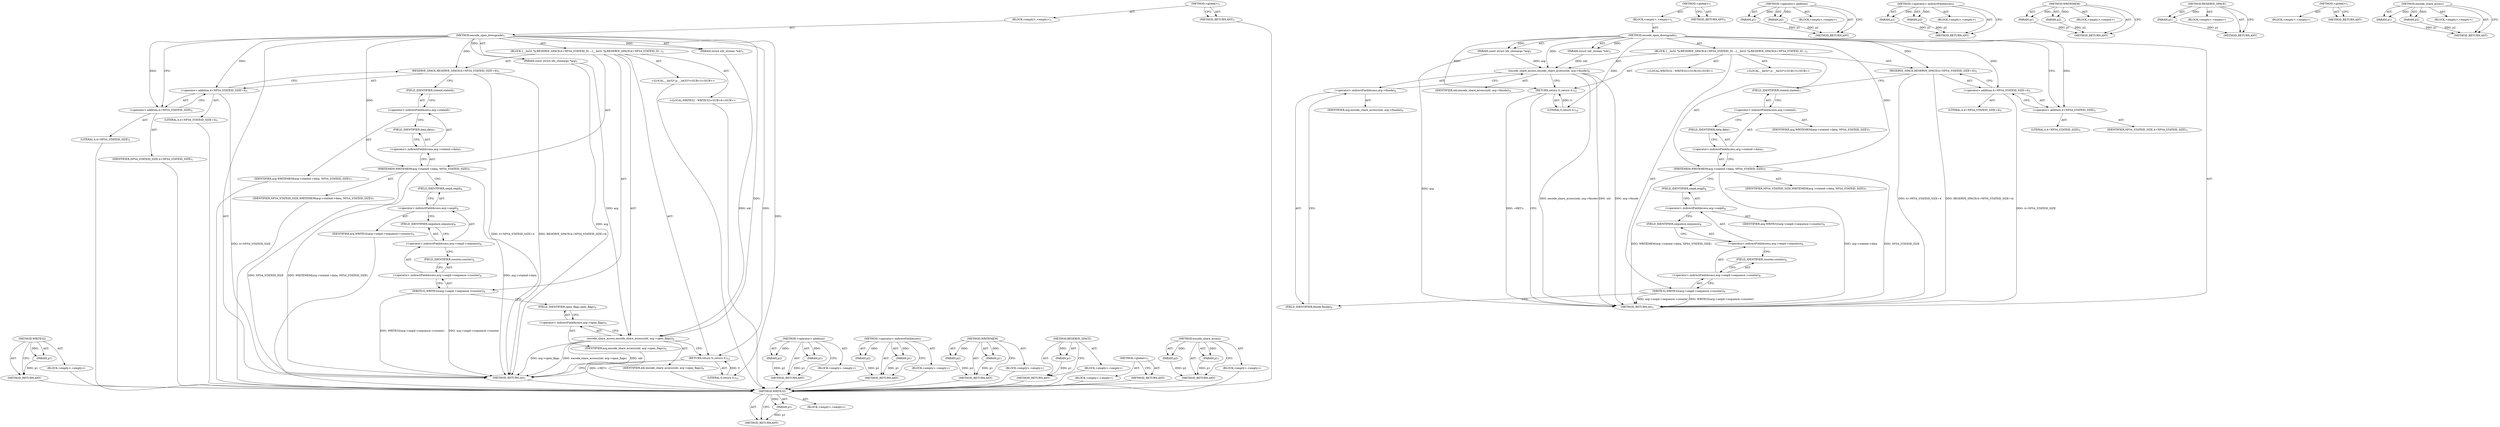 digraph "encode_share_access" {
vulnerable_86 [label=<(METHOD,WRITE32)>];
vulnerable_87 [label=<(PARAM,p1)>];
vulnerable_88 [label=<(BLOCK,&lt;empty&gt;,&lt;empty&gt;)>];
vulnerable_89 [label=<(METHOD_RETURN,ANY)>];
vulnerable_6 [label=<(METHOD,&lt;global&gt;)<SUB>1</SUB>>];
vulnerable_7 [label=<(BLOCK,&lt;empty&gt;,&lt;empty&gt;)<SUB>1</SUB>>];
vulnerable_8 [label=<(METHOD,encode_open_downgrade)<SUB>1</SUB>>];
vulnerable_9 [label=<(PARAM,struct xdr_stream *xdr)<SUB>1</SUB>>];
vulnerable_10 [label=<(PARAM,const struct nfs_closeargs *arg)<SUB>1</SUB>>];
vulnerable_11 [label=<(BLOCK,{
	__be32 *p;

	RESERVE_SPACE(4+NFS4_STATEID_SI...,{
	__be32 *p;

	RESERVE_SPACE(4+NFS4_STATEID_SI...)<SUB>2</SUB>>];
vulnerable_12 [label="<(LOCAL,__be32* p: __be32*)<SUB>3</SUB>>"];
vulnerable_13 [label=<(RESERVE_SPACE,RESERVE_SPACE(4+NFS4_STATEID_SIZE+4))<SUB>5</SUB>>];
vulnerable_14 [label=<(&lt;operator&gt;.addition,4+NFS4_STATEID_SIZE+4)<SUB>5</SUB>>];
vulnerable_15 [label=<(&lt;operator&gt;.addition,4+NFS4_STATEID_SIZE)<SUB>5</SUB>>];
vulnerable_16 [label=<(LITERAL,4,4+NFS4_STATEID_SIZE)<SUB>5</SUB>>];
vulnerable_17 [label=<(IDENTIFIER,NFS4_STATEID_SIZE,4+NFS4_STATEID_SIZE)<SUB>5</SUB>>];
vulnerable_18 [label=<(LITERAL,4,4+NFS4_STATEID_SIZE+4)<SUB>5</SUB>>];
vulnerable_19 [label="<(LOCAL,WRITE32 : WRITE32)<SUB>6</SUB>>"];
vulnerable_20 [label=<(WRITEMEM,WRITEMEM(arg-&gt;stateid-&gt;data, NFS4_STATEID_SIZE))<SUB>7</SUB>>];
vulnerable_21 [label=<(&lt;operator&gt;.indirectFieldAccess,arg-&gt;stateid-&gt;data)<SUB>7</SUB>>];
vulnerable_22 [label=<(&lt;operator&gt;.indirectFieldAccess,arg-&gt;stateid)<SUB>7</SUB>>];
vulnerable_23 [label=<(IDENTIFIER,arg,WRITEMEM(arg-&gt;stateid-&gt;data, NFS4_STATEID_SIZE))<SUB>7</SUB>>];
vulnerable_24 [label=<(FIELD_IDENTIFIER,stateid,stateid)<SUB>7</SUB>>];
vulnerable_25 [label=<(FIELD_IDENTIFIER,data,data)<SUB>7</SUB>>];
vulnerable_26 [label=<(IDENTIFIER,NFS4_STATEID_SIZE,WRITEMEM(arg-&gt;stateid-&gt;data, NFS4_STATEID_SIZE))<SUB>7</SUB>>];
vulnerable_27 [label=<(WRITE32,WRITE32(arg-&gt;seqid-&gt;sequence-&gt;counter))<SUB>8</SUB>>];
vulnerable_28 [label=<(&lt;operator&gt;.indirectFieldAccess,arg-&gt;seqid-&gt;sequence-&gt;counter)<SUB>8</SUB>>];
vulnerable_29 [label=<(&lt;operator&gt;.indirectFieldAccess,arg-&gt;seqid-&gt;sequence)<SUB>8</SUB>>];
vulnerable_30 [label=<(&lt;operator&gt;.indirectFieldAccess,arg-&gt;seqid)<SUB>8</SUB>>];
vulnerable_31 [label=<(IDENTIFIER,arg,WRITE32(arg-&gt;seqid-&gt;sequence-&gt;counter))<SUB>8</SUB>>];
vulnerable_32 [label=<(FIELD_IDENTIFIER,seqid,seqid)<SUB>8</SUB>>];
vulnerable_33 [label=<(FIELD_IDENTIFIER,sequence,sequence)<SUB>8</SUB>>];
vulnerable_34 [label=<(FIELD_IDENTIFIER,counter,counter)<SUB>8</SUB>>];
vulnerable_35 [label=<(encode_share_access,encode_share_access(xdr, arg-&gt;open_flags))<SUB>9</SUB>>];
vulnerable_36 [label=<(IDENTIFIER,xdr,encode_share_access(xdr, arg-&gt;open_flags))<SUB>9</SUB>>];
vulnerable_37 [label=<(&lt;operator&gt;.indirectFieldAccess,arg-&gt;open_flags)<SUB>9</SUB>>];
vulnerable_38 [label=<(IDENTIFIER,arg,encode_share_access(xdr, arg-&gt;open_flags))<SUB>9</SUB>>];
vulnerable_39 [label=<(FIELD_IDENTIFIER,open_flags,open_flags)<SUB>9</SUB>>];
vulnerable_40 [label=<(RETURN,return 0;,return 0;)<SUB>10</SUB>>];
vulnerable_41 [label=<(LITERAL,0,return 0;)<SUB>10</SUB>>];
vulnerable_42 [label=<(METHOD_RETURN,int)<SUB>1</SUB>>];
vulnerable_44 [label=<(METHOD_RETURN,ANY)<SUB>1</SUB>>];
vulnerable_71 [label=<(METHOD,&lt;operator&gt;.addition)>];
vulnerable_72 [label=<(PARAM,p1)>];
vulnerable_73 [label=<(PARAM,p2)>];
vulnerable_74 [label=<(BLOCK,&lt;empty&gt;,&lt;empty&gt;)>];
vulnerable_75 [label=<(METHOD_RETURN,ANY)>];
vulnerable_81 [label=<(METHOD,&lt;operator&gt;.indirectFieldAccess)>];
vulnerable_82 [label=<(PARAM,p1)>];
vulnerable_83 [label=<(PARAM,p2)>];
vulnerable_84 [label=<(BLOCK,&lt;empty&gt;,&lt;empty&gt;)>];
vulnerable_85 [label=<(METHOD_RETURN,ANY)>];
vulnerable_76 [label=<(METHOD,WRITEMEM)>];
vulnerable_77 [label=<(PARAM,p1)>];
vulnerable_78 [label=<(PARAM,p2)>];
vulnerable_79 [label=<(BLOCK,&lt;empty&gt;,&lt;empty&gt;)>];
vulnerable_80 [label=<(METHOD_RETURN,ANY)>];
vulnerable_67 [label=<(METHOD,RESERVE_SPACE)>];
vulnerable_68 [label=<(PARAM,p1)>];
vulnerable_69 [label=<(BLOCK,&lt;empty&gt;,&lt;empty&gt;)>];
vulnerable_70 [label=<(METHOD_RETURN,ANY)>];
vulnerable_61 [label=<(METHOD,&lt;global&gt;)<SUB>1</SUB>>];
vulnerable_62 [label=<(BLOCK,&lt;empty&gt;,&lt;empty&gt;)>];
vulnerable_63 [label=<(METHOD_RETURN,ANY)>];
vulnerable_90 [label=<(METHOD,encode_share_access)>];
vulnerable_91 [label=<(PARAM,p1)>];
vulnerable_92 [label=<(PARAM,p2)>];
vulnerable_93 [label=<(BLOCK,&lt;empty&gt;,&lt;empty&gt;)>];
vulnerable_94 [label=<(METHOD_RETURN,ANY)>];
fixed_86 [label=<(METHOD,WRITE32)>];
fixed_87 [label=<(PARAM,p1)>];
fixed_88 [label=<(BLOCK,&lt;empty&gt;,&lt;empty&gt;)>];
fixed_89 [label=<(METHOD_RETURN,ANY)>];
fixed_6 [label=<(METHOD,&lt;global&gt;)<SUB>1</SUB>>];
fixed_7 [label=<(BLOCK,&lt;empty&gt;,&lt;empty&gt;)<SUB>1</SUB>>];
fixed_8 [label=<(METHOD,encode_open_downgrade)<SUB>1</SUB>>];
fixed_9 [label=<(PARAM,struct xdr_stream *xdr)<SUB>1</SUB>>];
fixed_10 [label=<(PARAM,const struct nfs_closeargs *arg)<SUB>1</SUB>>];
fixed_11 [label=<(BLOCK,{
	__be32 *p;

	RESERVE_SPACE(4+NFS4_STATEID_SI...,{
	__be32 *p;

	RESERVE_SPACE(4+NFS4_STATEID_SI...)<SUB>2</SUB>>];
fixed_12 [label="<(LOCAL,__be32* p: __be32*)<SUB>3</SUB>>"];
fixed_13 [label=<(RESERVE_SPACE,RESERVE_SPACE(4+NFS4_STATEID_SIZE+4))<SUB>5</SUB>>];
fixed_14 [label=<(&lt;operator&gt;.addition,4+NFS4_STATEID_SIZE+4)<SUB>5</SUB>>];
fixed_15 [label=<(&lt;operator&gt;.addition,4+NFS4_STATEID_SIZE)<SUB>5</SUB>>];
fixed_16 [label=<(LITERAL,4,4+NFS4_STATEID_SIZE)<SUB>5</SUB>>];
fixed_17 [label=<(IDENTIFIER,NFS4_STATEID_SIZE,4+NFS4_STATEID_SIZE)<SUB>5</SUB>>];
fixed_18 [label=<(LITERAL,4,4+NFS4_STATEID_SIZE+4)<SUB>5</SUB>>];
fixed_19 [label="<(LOCAL,WRITE32 : WRITE32)<SUB>6</SUB>>"];
fixed_20 [label=<(WRITEMEM,WRITEMEM(arg-&gt;stateid-&gt;data, NFS4_STATEID_SIZE))<SUB>7</SUB>>];
fixed_21 [label=<(&lt;operator&gt;.indirectFieldAccess,arg-&gt;stateid-&gt;data)<SUB>7</SUB>>];
fixed_22 [label=<(&lt;operator&gt;.indirectFieldAccess,arg-&gt;stateid)<SUB>7</SUB>>];
fixed_23 [label=<(IDENTIFIER,arg,WRITEMEM(arg-&gt;stateid-&gt;data, NFS4_STATEID_SIZE))<SUB>7</SUB>>];
fixed_24 [label=<(FIELD_IDENTIFIER,stateid,stateid)<SUB>7</SUB>>];
fixed_25 [label=<(FIELD_IDENTIFIER,data,data)<SUB>7</SUB>>];
fixed_26 [label=<(IDENTIFIER,NFS4_STATEID_SIZE,WRITEMEM(arg-&gt;stateid-&gt;data, NFS4_STATEID_SIZE))<SUB>7</SUB>>];
fixed_27 [label=<(WRITE32,WRITE32(arg-&gt;seqid-&gt;sequence-&gt;counter))<SUB>8</SUB>>];
fixed_28 [label=<(&lt;operator&gt;.indirectFieldAccess,arg-&gt;seqid-&gt;sequence-&gt;counter)<SUB>8</SUB>>];
fixed_29 [label=<(&lt;operator&gt;.indirectFieldAccess,arg-&gt;seqid-&gt;sequence)<SUB>8</SUB>>];
fixed_30 [label=<(&lt;operator&gt;.indirectFieldAccess,arg-&gt;seqid)<SUB>8</SUB>>];
fixed_31 [label=<(IDENTIFIER,arg,WRITE32(arg-&gt;seqid-&gt;sequence-&gt;counter))<SUB>8</SUB>>];
fixed_32 [label=<(FIELD_IDENTIFIER,seqid,seqid)<SUB>8</SUB>>];
fixed_33 [label=<(FIELD_IDENTIFIER,sequence,sequence)<SUB>8</SUB>>];
fixed_34 [label=<(FIELD_IDENTIFIER,counter,counter)<SUB>8</SUB>>];
fixed_35 [label=<(encode_share_access,encode_share_access(xdr, arg-&gt;fmode))<SUB>9</SUB>>];
fixed_36 [label=<(IDENTIFIER,xdr,encode_share_access(xdr, arg-&gt;fmode))<SUB>9</SUB>>];
fixed_37 [label=<(&lt;operator&gt;.indirectFieldAccess,arg-&gt;fmode)<SUB>9</SUB>>];
fixed_38 [label=<(IDENTIFIER,arg,encode_share_access(xdr, arg-&gt;fmode))<SUB>9</SUB>>];
fixed_39 [label=<(FIELD_IDENTIFIER,fmode,fmode)<SUB>9</SUB>>];
fixed_40 [label=<(RETURN,return 0;,return 0;)<SUB>10</SUB>>];
fixed_41 [label=<(LITERAL,0,return 0;)<SUB>10</SUB>>];
fixed_42 [label=<(METHOD_RETURN,int)<SUB>1</SUB>>];
fixed_44 [label=<(METHOD_RETURN,ANY)<SUB>1</SUB>>];
fixed_71 [label=<(METHOD,&lt;operator&gt;.addition)>];
fixed_72 [label=<(PARAM,p1)>];
fixed_73 [label=<(PARAM,p2)>];
fixed_74 [label=<(BLOCK,&lt;empty&gt;,&lt;empty&gt;)>];
fixed_75 [label=<(METHOD_RETURN,ANY)>];
fixed_81 [label=<(METHOD,&lt;operator&gt;.indirectFieldAccess)>];
fixed_82 [label=<(PARAM,p1)>];
fixed_83 [label=<(PARAM,p2)>];
fixed_84 [label=<(BLOCK,&lt;empty&gt;,&lt;empty&gt;)>];
fixed_85 [label=<(METHOD_RETURN,ANY)>];
fixed_76 [label=<(METHOD,WRITEMEM)>];
fixed_77 [label=<(PARAM,p1)>];
fixed_78 [label=<(PARAM,p2)>];
fixed_79 [label=<(BLOCK,&lt;empty&gt;,&lt;empty&gt;)>];
fixed_80 [label=<(METHOD_RETURN,ANY)>];
fixed_67 [label=<(METHOD,RESERVE_SPACE)>];
fixed_68 [label=<(PARAM,p1)>];
fixed_69 [label=<(BLOCK,&lt;empty&gt;,&lt;empty&gt;)>];
fixed_70 [label=<(METHOD_RETURN,ANY)>];
fixed_61 [label=<(METHOD,&lt;global&gt;)<SUB>1</SUB>>];
fixed_62 [label=<(BLOCK,&lt;empty&gt;,&lt;empty&gt;)>];
fixed_63 [label=<(METHOD_RETURN,ANY)>];
fixed_90 [label=<(METHOD,encode_share_access)>];
fixed_91 [label=<(PARAM,p1)>];
fixed_92 [label=<(PARAM,p2)>];
fixed_93 [label=<(BLOCK,&lt;empty&gt;,&lt;empty&gt;)>];
fixed_94 [label=<(METHOD_RETURN,ANY)>];
vulnerable_86 -> vulnerable_87  [key=0, label="AST: "];
vulnerable_86 -> vulnerable_87  [key=1, label="DDG: "];
vulnerable_86 -> vulnerable_88  [key=0, label="AST: "];
vulnerable_86 -> vulnerable_89  [key=0, label="AST: "];
vulnerable_86 -> vulnerable_89  [key=1, label="CFG: "];
vulnerable_87 -> vulnerable_89  [key=0, label="DDG: p1"];
vulnerable_88 -> fixed_86  [key=0];
vulnerable_89 -> fixed_86  [key=0];
vulnerable_6 -> vulnerable_7  [key=0, label="AST: "];
vulnerable_6 -> vulnerable_44  [key=0, label="AST: "];
vulnerable_6 -> vulnerable_44  [key=1, label="CFG: "];
vulnerable_7 -> vulnerable_8  [key=0, label="AST: "];
vulnerable_8 -> vulnerable_9  [key=0, label="AST: "];
vulnerable_8 -> vulnerable_9  [key=1, label="DDG: "];
vulnerable_8 -> vulnerable_10  [key=0, label="AST: "];
vulnerable_8 -> vulnerable_10  [key=1, label="DDG: "];
vulnerable_8 -> vulnerable_11  [key=0, label="AST: "];
vulnerable_8 -> vulnerable_42  [key=0, label="AST: "];
vulnerable_8 -> vulnerable_15  [key=0, label="CFG: "];
vulnerable_8 -> vulnerable_15  [key=1, label="DDG: "];
vulnerable_8 -> vulnerable_40  [key=0, label="DDG: "];
vulnerable_8 -> vulnerable_13  [key=0, label="DDG: "];
vulnerable_8 -> vulnerable_20  [key=0, label="DDG: "];
vulnerable_8 -> vulnerable_35  [key=0, label="DDG: "];
vulnerable_8 -> vulnerable_41  [key=0, label="DDG: "];
vulnerable_8 -> vulnerable_14  [key=0, label="DDG: "];
vulnerable_9 -> vulnerable_35  [key=0, label="DDG: xdr"];
vulnerable_10 -> vulnerable_42  [key=0, label="DDG: arg"];
vulnerable_10 -> vulnerable_35  [key=0, label="DDG: arg"];
vulnerable_11 -> vulnerable_12  [key=0, label="AST: "];
vulnerable_11 -> vulnerable_13  [key=0, label="AST: "];
vulnerable_11 -> vulnerable_19  [key=0, label="AST: "];
vulnerable_11 -> vulnerable_20  [key=0, label="AST: "];
vulnerable_11 -> vulnerable_27  [key=0, label="AST: "];
vulnerable_11 -> vulnerable_35  [key=0, label="AST: "];
vulnerable_11 -> vulnerable_40  [key=0, label="AST: "];
vulnerable_12 -> fixed_86  [key=0];
vulnerable_13 -> vulnerable_14  [key=0, label="AST: "];
vulnerable_13 -> vulnerable_24  [key=0, label="CFG: "];
vulnerable_13 -> vulnerable_42  [key=0, label="DDG: 4+NFS4_STATEID_SIZE+4"];
vulnerable_13 -> vulnerable_42  [key=1, label="DDG: RESERVE_SPACE(4+NFS4_STATEID_SIZE+4)"];
vulnerable_14 -> vulnerable_15  [key=0, label="AST: "];
vulnerable_14 -> vulnerable_18  [key=0, label="AST: "];
vulnerable_14 -> vulnerable_13  [key=0, label="CFG: "];
vulnerable_14 -> vulnerable_42  [key=0, label="DDG: 4+NFS4_STATEID_SIZE"];
vulnerable_15 -> vulnerable_16  [key=0, label="AST: "];
vulnerable_15 -> vulnerable_17  [key=0, label="AST: "];
vulnerable_15 -> vulnerable_14  [key=0, label="CFG: "];
vulnerable_16 -> fixed_86  [key=0];
vulnerable_17 -> fixed_86  [key=0];
vulnerable_18 -> fixed_86  [key=0];
vulnerable_19 -> fixed_86  [key=0];
vulnerable_20 -> vulnerable_21  [key=0, label="AST: "];
vulnerable_20 -> vulnerable_26  [key=0, label="AST: "];
vulnerable_20 -> vulnerable_32  [key=0, label="CFG: "];
vulnerable_20 -> vulnerable_42  [key=0, label="DDG: arg-&gt;stateid-&gt;data"];
vulnerable_20 -> vulnerable_42  [key=1, label="DDG: NFS4_STATEID_SIZE"];
vulnerable_20 -> vulnerable_42  [key=2, label="DDG: WRITEMEM(arg-&gt;stateid-&gt;data, NFS4_STATEID_SIZE)"];
vulnerable_21 -> vulnerable_22  [key=0, label="AST: "];
vulnerable_21 -> vulnerable_25  [key=0, label="AST: "];
vulnerable_21 -> vulnerable_20  [key=0, label="CFG: "];
vulnerable_22 -> vulnerable_23  [key=0, label="AST: "];
vulnerable_22 -> vulnerable_24  [key=0, label="AST: "];
vulnerable_22 -> vulnerable_25  [key=0, label="CFG: "];
vulnerable_23 -> fixed_86  [key=0];
vulnerable_24 -> vulnerable_22  [key=0, label="CFG: "];
vulnerable_25 -> vulnerable_21  [key=0, label="CFG: "];
vulnerable_26 -> fixed_86  [key=0];
vulnerable_27 -> vulnerable_28  [key=0, label="AST: "];
vulnerable_27 -> vulnerable_39  [key=0, label="CFG: "];
vulnerable_27 -> vulnerable_42  [key=0, label="DDG: arg-&gt;seqid-&gt;sequence-&gt;counter"];
vulnerable_27 -> vulnerable_42  [key=1, label="DDG: WRITE32(arg-&gt;seqid-&gt;sequence-&gt;counter)"];
vulnerable_28 -> vulnerable_29  [key=0, label="AST: "];
vulnerable_28 -> vulnerable_34  [key=0, label="AST: "];
vulnerable_28 -> vulnerable_27  [key=0, label="CFG: "];
vulnerable_29 -> vulnerable_30  [key=0, label="AST: "];
vulnerable_29 -> vulnerable_33  [key=0, label="AST: "];
vulnerable_29 -> vulnerable_34  [key=0, label="CFG: "];
vulnerable_30 -> vulnerable_31  [key=0, label="AST: "];
vulnerable_30 -> vulnerable_32  [key=0, label="AST: "];
vulnerable_30 -> vulnerable_33  [key=0, label="CFG: "];
vulnerable_31 -> fixed_86  [key=0];
vulnerable_32 -> vulnerable_30  [key=0, label="CFG: "];
vulnerable_33 -> vulnerable_29  [key=0, label="CFG: "];
vulnerable_34 -> vulnerable_28  [key=0, label="CFG: "];
vulnerable_35 -> vulnerable_36  [key=0, label="AST: "];
vulnerable_35 -> vulnerable_37  [key=0, label="AST: "];
vulnerable_35 -> vulnerable_40  [key=0, label="CFG: "];
vulnerable_35 -> vulnerable_42  [key=0, label="DDG: xdr"];
vulnerable_35 -> vulnerable_42  [key=1, label="DDG: arg-&gt;open_flags"];
vulnerable_35 -> vulnerable_42  [key=2, label="DDG: encode_share_access(xdr, arg-&gt;open_flags)"];
vulnerable_36 -> fixed_86  [key=0];
vulnerable_37 -> vulnerable_38  [key=0, label="AST: "];
vulnerable_37 -> vulnerable_39  [key=0, label="AST: "];
vulnerable_37 -> vulnerable_35  [key=0, label="CFG: "];
vulnerable_38 -> fixed_86  [key=0];
vulnerable_39 -> vulnerable_37  [key=0, label="CFG: "];
vulnerable_40 -> vulnerable_41  [key=0, label="AST: "];
vulnerable_40 -> vulnerable_42  [key=0, label="CFG: "];
vulnerable_40 -> vulnerable_42  [key=1, label="DDG: &lt;RET&gt;"];
vulnerable_41 -> vulnerable_40  [key=0, label="DDG: 0"];
vulnerable_42 -> fixed_86  [key=0];
vulnerable_44 -> fixed_86  [key=0];
vulnerable_71 -> vulnerable_72  [key=0, label="AST: "];
vulnerable_71 -> vulnerable_72  [key=1, label="DDG: "];
vulnerable_71 -> vulnerable_74  [key=0, label="AST: "];
vulnerable_71 -> vulnerable_73  [key=0, label="AST: "];
vulnerable_71 -> vulnerable_73  [key=1, label="DDG: "];
vulnerable_71 -> vulnerable_75  [key=0, label="AST: "];
vulnerable_71 -> vulnerable_75  [key=1, label="CFG: "];
vulnerable_72 -> vulnerable_75  [key=0, label="DDG: p1"];
vulnerable_73 -> vulnerable_75  [key=0, label="DDG: p2"];
vulnerable_74 -> fixed_86  [key=0];
vulnerable_75 -> fixed_86  [key=0];
vulnerable_81 -> vulnerable_82  [key=0, label="AST: "];
vulnerable_81 -> vulnerable_82  [key=1, label="DDG: "];
vulnerable_81 -> vulnerable_84  [key=0, label="AST: "];
vulnerable_81 -> vulnerable_83  [key=0, label="AST: "];
vulnerable_81 -> vulnerable_83  [key=1, label="DDG: "];
vulnerable_81 -> vulnerable_85  [key=0, label="AST: "];
vulnerable_81 -> vulnerable_85  [key=1, label="CFG: "];
vulnerable_82 -> vulnerable_85  [key=0, label="DDG: p1"];
vulnerable_83 -> vulnerable_85  [key=0, label="DDG: p2"];
vulnerable_84 -> fixed_86  [key=0];
vulnerable_85 -> fixed_86  [key=0];
vulnerable_76 -> vulnerable_77  [key=0, label="AST: "];
vulnerable_76 -> vulnerable_77  [key=1, label="DDG: "];
vulnerable_76 -> vulnerable_79  [key=0, label="AST: "];
vulnerable_76 -> vulnerable_78  [key=0, label="AST: "];
vulnerable_76 -> vulnerable_78  [key=1, label="DDG: "];
vulnerable_76 -> vulnerable_80  [key=0, label="AST: "];
vulnerable_76 -> vulnerable_80  [key=1, label="CFG: "];
vulnerable_77 -> vulnerable_80  [key=0, label="DDG: p1"];
vulnerable_78 -> vulnerable_80  [key=0, label="DDG: p2"];
vulnerable_79 -> fixed_86  [key=0];
vulnerable_80 -> fixed_86  [key=0];
vulnerable_67 -> vulnerable_68  [key=0, label="AST: "];
vulnerable_67 -> vulnerable_68  [key=1, label="DDG: "];
vulnerable_67 -> vulnerable_69  [key=0, label="AST: "];
vulnerable_67 -> vulnerable_70  [key=0, label="AST: "];
vulnerable_67 -> vulnerable_70  [key=1, label="CFG: "];
vulnerable_68 -> vulnerable_70  [key=0, label="DDG: p1"];
vulnerable_69 -> fixed_86  [key=0];
vulnerable_70 -> fixed_86  [key=0];
vulnerable_61 -> vulnerable_62  [key=0, label="AST: "];
vulnerable_61 -> vulnerable_63  [key=0, label="AST: "];
vulnerable_61 -> vulnerable_63  [key=1, label="CFG: "];
vulnerable_62 -> fixed_86  [key=0];
vulnerable_63 -> fixed_86  [key=0];
vulnerable_90 -> vulnerable_91  [key=0, label="AST: "];
vulnerable_90 -> vulnerable_91  [key=1, label="DDG: "];
vulnerable_90 -> vulnerable_93  [key=0, label="AST: "];
vulnerable_90 -> vulnerable_92  [key=0, label="AST: "];
vulnerable_90 -> vulnerable_92  [key=1, label="DDG: "];
vulnerable_90 -> vulnerable_94  [key=0, label="AST: "];
vulnerable_90 -> vulnerable_94  [key=1, label="CFG: "];
vulnerable_91 -> vulnerable_94  [key=0, label="DDG: p1"];
vulnerable_92 -> vulnerable_94  [key=0, label="DDG: p2"];
vulnerable_93 -> fixed_86  [key=0];
vulnerable_94 -> fixed_86  [key=0];
fixed_86 -> fixed_87  [key=0, label="AST: "];
fixed_86 -> fixed_87  [key=1, label="DDG: "];
fixed_86 -> fixed_88  [key=0, label="AST: "];
fixed_86 -> fixed_89  [key=0, label="AST: "];
fixed_86 -> fixed_89  [key=1, label="CFG: "];
fixed_87 -> fixed_89  [key=0, label="DDG: p1"];
fixed_6 -> fixed_7  [key=0, label="AST: "];
fixed_6 -> fixed_44  [key=0, label="AST: "];
fixed_6 -> fixed_44  [key=1, label="CFG: "];
fixed_7 -> fixed_8  [key=0, label="AST: "];
fixed_8 -> fixed_9  [key=0, label="AST: "];
fixed_8 -> fixed_9  [key=1, label="DDG: "];
fixed_8 -> fixed_10  [key=0, label="AST: "];
fixed_8 -> fixed_10  [key=1, label="DDG: "];
fixed_8 -> fixed_11  [key=0, label="AST: "];
fixed_8 -> fixed_42  [key=0, label="AST: "];
fixed_8 -> fixed_15  [key=0, label="CFG: "];
fixed_8 -> fixed_15  [key=1, label="DDG: "];
fixed_8 -> fixed_40  [key=0, label="DDG: "];
fixed_8 -> fixed_13  [key=0, label="DDG: "];
fixed_8 -> fixed_20  [key=0, label="DDG: "];
fixed_8 -> fixed_35  [key=0, label="DDG: "];
fixed_8 -> fixed_41  [key=0, label="DDG: "];
fixed_8 -> fixed_14  [key=0, label="DDG: "];
fixed_9 -> fixed_35  [key=0, label="DDG: xdr"];
fixed_10 -> fixed_42  [key=0, label="DDG: arg"];
fixed_10 -> fixed_35  [key=0, label="DDG: arg"];
fixed_11 -> fixed_12  [key=0, label="AST: "];
fixed_11 -> fixed_13  [key=0, label="AST: "];
fixed_11 -> fixed_19  [key=0, label="AST: "];
fixed_11 -> fixed_20  [key=0, label="AST: "];
fixed_11 -> fixed_27  [key=0, label="AST: "];
fixed_11 -> fixed_35  [key=0, label="AST: "];
fixed_11 -> fixed_40  [key=0, label="AST: "];
fixed_13 -> fixed_14  [key=0, label="AST: "];
fixed_13 -> fixed_24  [key=0, label="CFG: "];
fixed_13 -> fixed_42  [key=0, label="DDG: 4+NFS4_STATEID_SIZE+4"];
fixed_13 -> fixed_42  [key=1, label="DDG: RESERVE_SPACE(4+NFS4_STATEID_SIZE+4)"];
fixed_14 -> fixed_15  [key=0, label="AST: "];
fixed_14 -> fixed_18  [key=0, label="AST: "];
fixed_14 -> fixed_13  [key=0, label="CFG: "];
fixed_14 -> fixed_42  [key=0, label="DDG: 4+NFS4_STATEID_SIZE"];
fixed_15 -> fixed_16  [key=0, label="AST: "];
fixed_15 -> fixed_17  [key=0, label="AST: "];
fixed_15 -> fixed_14  [key=0, label="CFG: "];
fixed_20 -> fixed_21  [key=0, label="AST: "];
fixed_20 -> fixed_26  [key=0, label="AST: "];
fixed_20 -> fixed_32  [key=0, label="CFG: "];
fixed_20 -> fixed_42  [key=0, label="DDG: arg-&gt;stateid-&gt;data"];
fixed_20 -> fixed_42  [key=1, label="DDG: NFS4_STATEID_SIZE"];
fixed_20 -> fixed_42  [key=2, label="DDG: WRITEMEM(arg-&gt;stateid-&gt;data, NFS4_STATEID_SIZE)"];
fixed_21 -> fixed_22  [key=0, label="AST: "];
fixed_21 -> fixed_25  [key=0, label="AST: "];
fixed_21 -> fixed_20  [key=0, label="CFG: "];
fixed_22 -> fixed_23  [key=0, label="AST: "];
fixed_22 -> fixed_24  [key=0, label="AST: "];
fixed_22 -> fixed_25  [key=0, label="CFG: "];
fixed_24 -> fixed_22  [key=0, label="CFG: "];
fixed_25 -> fixed_21  [key=0, label="CFG: "];
fixed_27 -> fixed_28  [key=0, label="AST: "];
fixed_27 -> fixed_39  [key=0, label="CFG: "];
fixed_27 -> fixed_42  [key=0, label="DDG: arg-&gt;seqid-&gt;sequence-&gt;counter"];
fixed_27 -> fixed_42  [key=1, label="DDG: WRITE32(arg-&gt;seqid-&gt;sequence-&gt;counter)"];
fixed_28 -> fixed_29  [key=0, label="AST: "];
fixed_28 -> fixed_34  [key=0, label="AST: "];
fixed_28 -> fixed_27  [key=0, label="CFG: "];
fixed_29 -> fixed_30  [key=0, label="AST: "];
fixed_29 -> fixed_33  [key=0, label="AST: "];
fixed_29 -> fixed_34  [key=0, label="CFG: "];
fixed_30 -> fixed_31  [key=0, label="AST: "];
fixed_30 -> fixed_32  [key=0, label="AST: "];
fixed_30 -> fixed_33  [key=0, label="CFG: "];
fixed_32 -> fixed_30  [key=0, label="CFG: "];
fixed_33 -> fixed_29  [key=0, label="CFG: "];
fixed_34 -> fixed_28  [key=0, label="CFG: "];
fixed_35 -> fixed_36  [key=0, label="AST: "];
fixed_35 -> fixed_37  [key=0, label="AST: "];
fixed_35 -> fixed_40  [key=0, label="CFG: "];
fixed_35 -> fixed_42  [key=0, label="DDG: xdr"];
fixed_35 -> fixed_42  [key=1, label="DDG: arg-&gt;fmode"];
fixed_35 -> fixed_42  [key=2, label="DDG: encode_share_access(xdr, arg-&gt;fmode)"];
fixed_37 -> fixed_38  [key=0, label="AST: "];
fixed_37 -> fixed_39  [key=0, label="AST: "];
fixed_37 -> fixed_35  [key=0, label="CFG: "];
fixed_39 -> fixed_37  [key=0, label="CFG: "];
fixed_40 -> fixed_41  [key=0, label="AST: "];
fixed_40 -> fixed_42  [key=0, label="CFG: "];
fixed_40 -> fixed_42  [key=1, label="DDG: &lt;RET&gt;"];
fixed_41 -> fixed_40  [key=0, label="DDG: 0"];
fixed_71 -> fixed_72  [key=0, label="AST: "];
fixed_71 -> fixed_72  [key=1, label="DDG: "];
fixed_71 -> fixed_74  [key=0, label="AST: "];
fixed_71 -> fixed_73  [key=0, label="AST: "];
fixed_71 -> fixed_73  [key=1, label="DDG: "];
fixed_71 -> fixed_75  [key=0, label="AST: "];
fixed_71 -> fixed_75  [key=1, label="CFG: "];
fixed_72 -> fixed_75  [key=0, label="DDG: p1"];
fixed_73 -> fixed_75  [key=0, label="DDG: p2"];
fixed_81 -> fixed_82  [key=0, label="AST: "];
fixed_81 -> fixed_82  [key=1, label="DDG: "];
fixed_81 -> fixed_84  [key=0, label="AST: "];
fixed_81 -> fixed_83  [key=0, label="AST: "];
fixed_81 -> fixed_83  [key=1, label="DDG: "];
fixed_81 -> fixed_85  [key=0, label="AST: "];
fixed_81 -> fixed_85  [key=1, label="CFG: "];
fixed_82 -> fixed_85  [key=0, label="DDG: p1"];
fixed_83 -> fixed_85  [key=0, label="DDG: p2"];
fixed_76 -> fixed_77  [key=0, label="AST: "];
fixed_76 -> fixed_77  [key=1, label="DDG: "];
fixed_76 -> fixed_79  [key=0, label="AST: "];
fixed_76 -> fixed_78  [key=0, label="AST: "];
fixed_76 -> fixed_78  [key=1, label="DDG: "];
fixed_76 -> fixed_80  [key=0, label="AST: "];
fixed_76 -> fixed_80  [key=1, label="CFG: "];
fixed_77 -> fixed_80  [key=0, label="DDG: p1"];
fixed_78 -> fixed_80  [key=0, label="DDG: p2"];
fixed_67 -> fixed_68  [key=0, label="AST: "];
fixed_67 -> fixed_68  [key=1, label="DDG: "];
fixed_67 -> fixed_69  [key=0, label="AST: "];
fixed_67 -> fixed_70  [key=0, label="AST: "];
fixed_67 -> fixed_70  [key=1, label="CFG: "];
fixed_68 -> fixed_70  [key=0, label="DDG: p1"];
fixed_61 -> fixed_62  [key=0, label="AST: "];
fixed_61 -> fixed_63  [key=0, label="AST: "];
fixed_61 -> fixed_63  [key=1, label="CFG: "];
fixed_90 -> fixed_91  [key=0, label="AST: "];
fixed_90 -> fixed_91  [key=1, label="DDG: "];
fixed_90 -> fixed_93  [key=0, label="AST: "];
fixed_90 -> fixed_92  [key=0, label="AST: "];
fixed_90 -> fixed_92  [key=1, label="DDG: "];
fixed_90 -> fixed_94  [key=0, label="AST: "];
fixed_90 -> fixed_94  [key=1, label="CFG: "];
fixed_91 -> fixed_94  [key=0, label="DDG: p1"];
fixed_92 -> fixed_94  [key=0, label="DDG: p2"];
}
